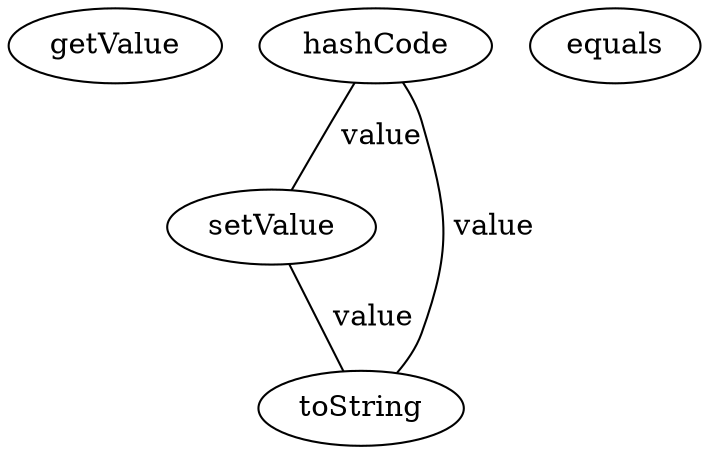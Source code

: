 digraph G {
getValue;
hashCode;
setValue;
equals;
toString;
hashCode -> setValue [label=" value", dir=none];
hashCode -> toString [label=" value", dir=none];
setValue -> toString [label=" value", dir=none];
}